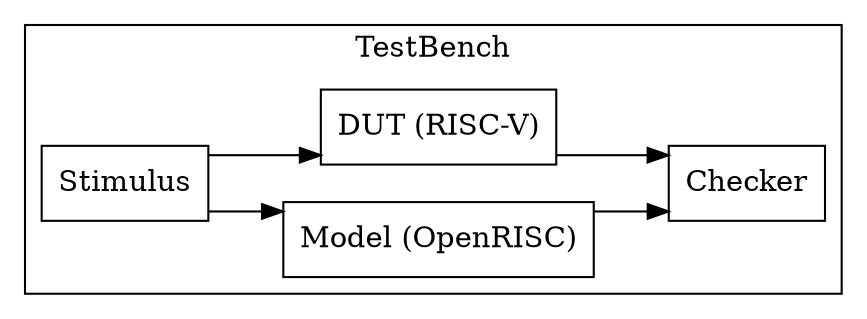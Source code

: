 digraph Project {
  // Introduction
  graph [rankdir = LR, splines=ortho];
  node[shape=record];

  // Blocks
  subgraph "cluster TestBench" { label = "TestBench";
    Stimulus[shape=box, label="Stimulus"];
    Model[shape=box, label="Model (OpenRISC)"];
    DUT[shape=box, label="DUT (RISC-V)"];
    Checker[shape=box, label="Checker"];
  }

  // Sequence
  Stimulus -> Model;
  Stimulus -> DUT;
  Model -> Checker;
  DUT -> Checker;
}
